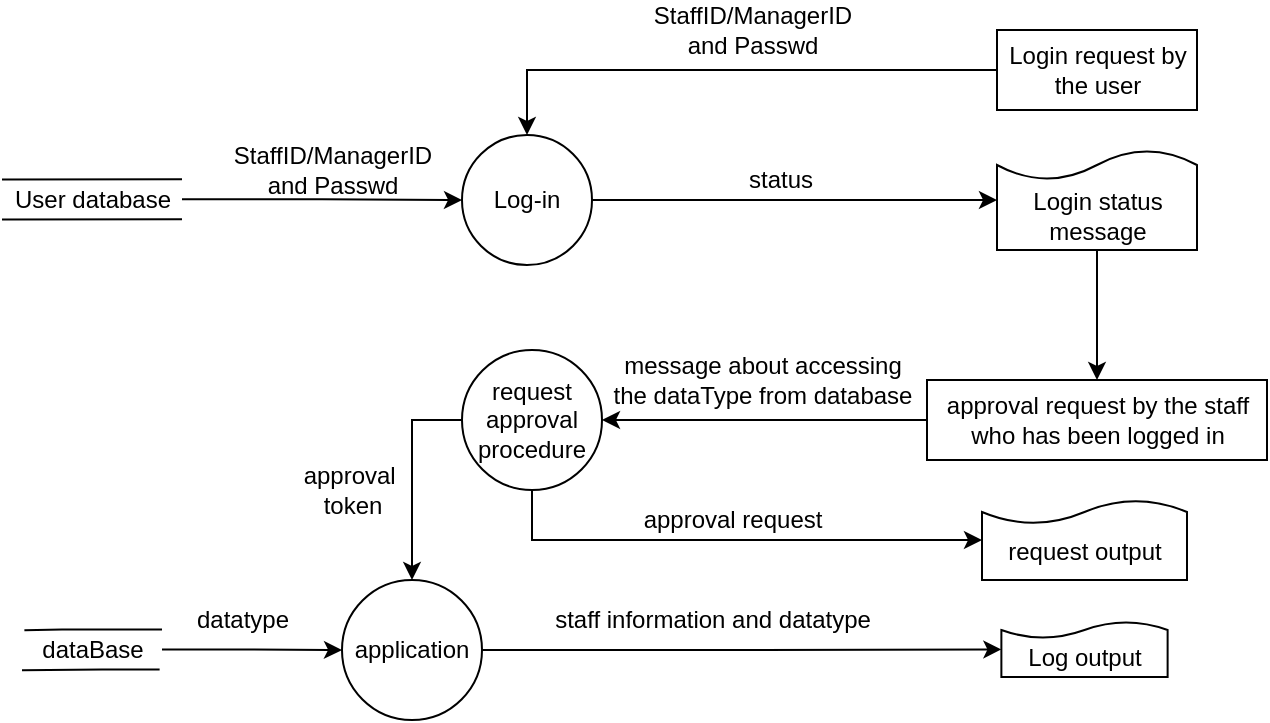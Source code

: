 <mxfile version="16.4.6" type="github">
  <diagram id="vppQzGNSH-4t_KWCzN--" name="Page-1">
    <mxGraphModel dx="901" dy="399" grid="1" gridSize="10" guides="1" tooltips="1" connect="1" arrows="1" fold="1" page="1" pageScale="1" pageWidth="827" pageHeight="1169" math="0" shadow="0">
      <root>
        <mxCell id="0" />
        <mxCell id="1" parent="0" />
        <mxCell id="1EImdAmeF1MEAmPHzXIi-28" style="edgeStyle=orthogonalEdgeStyle;rounded=0;orthogonalLoop=1;jettySize=auto;html=1;exitX=0;exitY=0.5;exitDx=0;exitDy=0;fontFamily=Helvetica;fontSize=12;entryX=0.5;entryY=0;entryDx=0;entryDy=0;" parent="1" source="1EImdAmeF1MEAmPHzXIi-26" target="1EImdAmeF1MEAmPHzXIi-27" edge="1">
          <mxGeometry relative="1" as="geometry">
            <mxPoint x="380" y="230" as="targetPoint" />
            <Array as="points">
              <mxPoint x="313" y="205" />
            </Array>
          </mxGeometry>
        </mxCell>
        <mxCell id="1EImdAmeF1MEAmPHzXIi-26" value="Login request by the user" style="rounded=0;whiteSpace=wrap;html=1;fontFamily=Helvetica;fontSize=12;" parent="1" vertex="1">
          <mxGeometry x="547.5" y="185" width="100" height="40" as="geometry" />
        </mxCell>
        <mxCell id="1EImdAmeF1MEAmPHzXIi-35" style="edgeStyle=orthogonalEdgeStyle;rounded=0;orthogonalLoop=1;jettySize=auto;html=1;exitX=1;exitY=0.5;exitDx=0;exitDy=0;fontFamily=Helvetica;fontSize=12;entryX=1;entryY=0.5;entryDx=0;entryDy=0;" parent="1" source="1EImdAmeF1MEAmPHzXIi-27" target="1EImdAmeF1MEAmPHzXIi-36" edge="1">
          <mxGeometry relative="1" as="geometry">
            <mxPoint x="430" y="270" as="targetPoint" />
          </mxGeometry>
        </mxCell>
        <mxCell id="1EImdAmeF1MEAmPHzXIi-27" value="Log-in" style="ellipse;whiteSpace=wrap;html=1;aspect=fixed;fontFamily=Helvetica;fontSize=12;" parent="1" vertex="1">
          <mxGeometry x="280" y="237.5" width="65" height="65" as="geometry" />
        </mxCell>
        <mxCell id="1EImdAmeF1MEAmPHzXIi-29" value="StaffID/ManagerID &lt;br&gt;and Passwd" style="text;html=1;align=center;verticalAlign=middle;resizable=0;points=[];autosize=1;strokeColor=none;fillColor=none;fontSize=12;fontFamily=Helvetica;" parent="1" vertex="1">
          <mxGeometry x="370" y="170" width="110" height="30" as="geometry" />
        </mxCell>
        <mxCell id="1EImdAmeF1MEAmPHzXIi-30" value="" style="endArrow=none;html=1;rounded=0;fontFamily=Helvetica;fontSize=12;" parent="1" edge="1">
          <mxGeometry width="50" height="50" relative="1" as="geometry">
            <mxPoint x="50" y="259.8" as="sourcePoint" />
            <mxPoint x="140" y="259.6" as="targetPoint" />
          </mxGeometry>
        </mxCell>
        <mxCell id="1EImdAmeF1MEAmPHzXIi-33" style="edgeStyle=orthogonalEdgeStyle;rounded=0;orthogonalLoop=1;jettySize=auto;html=1;entryX=0;entryY=0.5;entryDx=0;entryDy=0;fontFamily=Helvetica;fontSize=12;" parent="1" source="1EImdAmeF1MEAmPHzXIi-31" target="1EImdAmeF1MEAmPHzXIi-27" edge="1">
          <mxGeometry relative="1" as="geometry" />
        </mxCell>
        <mxCell id="1EImdAmeF1MEAmPHzXIi-31" value="User database" style="text;html=1;align=center;verticalAlign=middle;resizable=0;points=[];autosize=1;strokeColor=none;fillColor=none;fontSize=12;fontFamily=Helvetica;" parent="1" vertex="1">
          <mxGeometry x="50" y="259.6" width="90" height="20" as="geometry" />
        </mxCell>
        <mxCell id="1EImdAmeF1MEAmPHzXIi-32" value="" style="endArrow=none;html=1;rounded=0;fontFamily=Helvetica;fontSize=12;" parent="1" edge="1">
          <mxGeometry width="50" height="50" relative="1" as="geometry">
            <mxPoint x="50" y="279.8" as="sourcePoint" />
            <mxPoint x="140" y="279.6" as="targetPoint" />
          </mxGeometry>
        </mxCell>
        <mxCell id="1EImdAmeF1MEAmPHzXIi-34" value="StaffID/ManagerID &lt;br&gt;and Passwd" style="text;html=1;align=center;verticalAlign=middle;resizable=0;points=[];autosize=1;strokeColor=none;fillColor=none;fontSize=12;fontFamily=Helvetica;" parent="1" vertex="1">
          <mxGeometry x="160" y="240" width="110" height="30" as="geometry" />
        </mxCell>
        <mxCell id="J0Peu7J2mCidRUxQJSEd-2" style="edgeStyle=orthogonalEdgeStyle;rounded=0;orthogonalLoop=1;jettySize=auto;html=1;exitX=0.5;exitY=0;exitDx=0;exitDy=0;entryX=0.5;entryY=0;entryDx=0;entryDy=0;" parent="1" source="1EImdAmeF1MEAmPHzXIi-36" target="J0Peu7J2mCidRUxQJSEd-1" edge="1">
          <mxGeometry relative="1" as="geometry" />
        </mxCell>
        <mxCell id="1EImdAmeF1MEAmPHzXIi-36" value="Login status message" style="shape=document;whiteSpace=wrap;html=1;boundedLbl=1;fontFamily=Helvetica;fontSize=12;direction=west;" parent="1" vertex="1">
          <mxGeometry x="547.5" y="245" width="100" height="50" as="geometry" />
        </mxCell>
        <mxCell id="1EImdAmeF1MEAmPHzXIi-37" value="status" style="text;html=1;align=center;verticalAlign=middle;resizable=0;points=[];autosize=1;strokeColor=none;fillColor=none;fontSize=12;fontFamily=Helvetica;" parent="1" vertex="1">
          <mxGeometry x="414" y="250" width="50" height="20" as="geometry" />
        </mxCell>
        <mxCell id="ve-j7cxEB4o2DYN-b8DP-3" style="edgeStyle=orthogonalEdgeStyle;rounded=0;orthogonalLoop=1;jettySize=auto;html=1;entryX=1;entryY=0.5;entryDx=0;entryDy=0;" edge="1" parent="1" source="J0Peu7J2mCidRUxQJSEd-1" target="ve-j7cxEB4o2DYN-b8DP-2">
          <mxGeometry relative="1" as="geometry" />
        </mxCell>
        <mxCell id="J0Peu7J2mCidRUxQJSEd-1" value="approval request by the staff who has been logged in" style="rounded=0;whiteSpace=wrap;html=1;" parent="1" vertex="1">
          <mxGeometry x="512.5" y="360" width="170" height="40" as="geometry" />
        </mxCell>
        <mxCell id="ve-j7cxEB4o2DYN-b8DP-6" style="edgeStyle=orthogonalEdgeStyle;rounded=0;orthogonalLoop=1;jettySize=auto;html=1;exitX=0.5;exitY=1;exitDx=0;exitDy=0;entryX=1;entryY=0.5;entryDx=0;entryDy=0;" edge="1" parent="1" source="ve-j7cxEB4o2DYN-b8DP-2" target="ve-j7cxEB4o2DYN-b8DP-5">
          <mxGeometry relative="1" as="geometry" />
        </mxCell>
        <mxCell id="ve-j7cxEB4o2DYN-b8DP-13" style="edgeStyle=orthogonalEdgeStyle;rounded=0;orthogonalLoop=1;jettySize=auto;html=1;exitX=0;exitY=0.5;exitDx=0;exitDy=0;entryX=0.5;entryY=0;entryDx=0;entryDy=0;" edge="1" parent="1" source="ve-j7cxEB4o2DYN-b8DP-2" target="ve-j7cxEB4o2DYN-b8DP-10">
          <mxGeometry relative="1" as="geometry" />
        </mxCell>
        <mxCell id="ve-j7cxEB4o2DYN-b8DP-2" value="request approval procedure" style="ellipse;whiteSpace=wrap;html=1;aspect=fixed;" vertex="1" parent="1">
          <mxGeometry x="280" y="345" width="70" height="70" as="geometry" />
        </mxCell>
        <mxCell id="ve-j7cxEB4o2DYN-b8DP-5" value="request output" style="shape=document;whiteSpace=wrap;html=1;boundedLbl=1;direction=west;" vertex="1" parent="1">
          <mxGeometry x="540" y="420" width="102.5" height="40" as="geometry" />
        </mxCell>
        <mxCell id="ve-j7cxEB4o2DYN-b8DP-8" value="approval request" style="text;html=1;align=center;verticalAlign=middle;resizable=0;points=[];autosize=1;strokeColor=none;fillColor=none;" vertex="1" parent="1">
          <mxGeometry x="360" y="420" width="110" height="20" as="geometry" />
        </mxCell>
        <mxCell id="ve-j7cxEB4o2DYN-b8DP-7" value="message about accessing &lt;br&gt;the dataType from database" style="text;html=1;align=center;verticalAlign=middle;resizable=0;points=[];autosize=1;strokeColor=none;fillColor=none;" vertex="1" parent="1">
          <mxGeometry x="350" y="345" width="160" height="30" as="geometry" />
        </mxCell>
        <mxCell id="ve-j7cxEB4o2DYN-b8DP-21" style="edgeStyle=orthogonalEdgeStyle;rounded=0;orthogonalLoop=1;jettySize=auto;html=1;entryX=1;entryY=0.5;entryDx=0;entryDy=0;" edge="1" parent="1" source="ve-j7cxEB4o2DYN-b8DP-10" target="ve-j7cxEB4o2DYN-b8DP-20">
          <mxGeometry relative="1" as="geometry" />
        </mxCell>
        <mxCell id="ve-j7cxEB4o2DYN-b8DP-10" value="application" style="ellipse;whiteSpace=wrap;html=1;aspect=fixed;" vertex="1" parent="1">
          <mxGeometry x="220" y="460" width="70" height="70" as="geometry" />
        </mxCell>
        <mxCell id="ve-j7cxEB4o2DYN-b8DP-12" value="approval&amp;nbsp;&lt;br&gt;token" style="text;html=1;align=center;verticalAlign=middle;resizable=0;points=[];autosize=1;strokeColor=none;fillColor=none;" vertex="1" parent="1">
          <mxGeometry x="190" y="400" width="70" height="30" as="geometry" />
        </mxCell>
        <mxCell id="ve-j7cxEB4o2DYN-b8DP-17" style="edgeStyle=orthogonalEdgeStyle;rounded=0;orthogonalLoop=1;jettySize=auto;html=1;entryX=0;entryY=0.5;entryDx=0;entryDy=0;" edge="1" parent="1" source="ve-j7cxEB4o2DYN-b8DP-15" target="ve-j7cxEB4o2DYN-b8DP-10">
          <mxGeometry relative="1" as="geometry" />
        </mxCell>
        <mxCell id="ve-j7cxEB4o2DYN-b8DP-15" value="dataBase" style="text;html=1;align=center;verticalAlign=middle;resizable=0;points=[];autosize=1;strokeColor=none;fillColor=none;fontSize=12;fontFamily=Helvetica;" vertex="1" parent="1">
          <mxGeometry x="60" y="484.71" width="70" height="20" as="geometry" />
        </mxCell>
        <mxCell id="ve-j7cxEB4o2DYN-b8DP-16" value="" style="endArrow=none;html=1;rounded=0;fontFamily=Helvetica;fontSize=12;exitX=0.017;exitY=0.023;exitDx=0;exitDy=0;exitPerimeter=0;" edge="1" parent="1" source="ve-j7cxEB4o2DYN-b8DP-15">
          <mxGeometry width="50" height="50" relative="1" as="geometry">
            <mxPoint x="70" y="484.71" as="sourcePoint" />
            <mxPoint x="130" y="484.71" as="targetPoint" />
            <Array as="points">
              <mxPoint x="80" y="484.71" />
              <mxPoint x="100" y="484.71" />
            </Array>
          </mxGeometry>
        </mxCell>
        <mxCell id="ve-j7cxEB4o2DYN-b8DP-18" value="" style="endArrow=none;html=1;rounded=0;fontFamily=Helvetica;fontSize=12;exitX=0.017;exitY=0.023;exitDx=0;exitDy=0;exitPerimeter=0;" edge="1" parent="1">
          <mxGeometry width="50" height="50" relative="1" as="geometry">
            <mxPoint x="60.0" y="505.17" as="sourcePoint" />
            <mxPoint x="128.81" y="504.71" as="targetPoint" />
            <Array as="points">
              <mxPoint x="100" y="504.71" />
            </Array>
          </mxGeometry>
        </mxCell>
        <mxCell id="ve-j7cxEB4o2DYN-b8DP-19" value="datatype" style="text;html=1;align=center;verticalAlign=middle;resizable=0;points=[];autosize=1;strokeColor=none;fillColor=none;" vertex="1" parent="1">
          <mxGeometry x="140" y="470" width="60" height="20" as="geometry" />
        </mxCell>
        <mxCell id="ve-j7cxEB4o2DYN-b8DP-20" value="Log output" style="shape=document;whiteSpace=wrap;html=1;boundedLbl=1;direction=west;" vertex="1" parent="1">
          <mxGeometry x="549.69" y="480.88" width="83.12" height="27.65" as="geometry" />
        </mxCell>
        <mxCell id="ve-j7cxEB4o2DYN-b8DP-22" value="staff information and datatype" style="text;html=1;align=center;verticalAlign=middle;resizable=0;points=[];autosize=1;strokeColor=none;fillColor=none;" vertex="1" parent="1">
          <mxGeometry x="320" y="470" width="170" height="20" as="geometry" />
        </mxCell>
      </root>
    </mxGraphModel>
  </diagram>
</mxfile>
